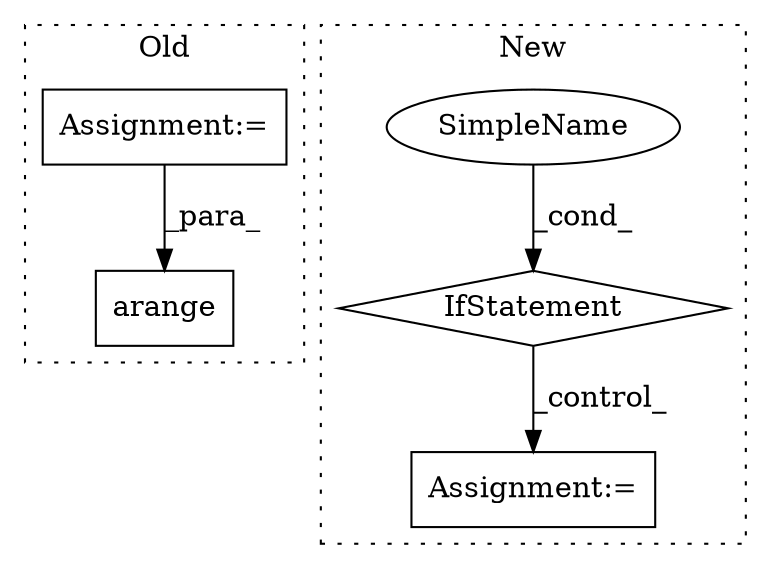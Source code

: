 digraph G {
subgraph cluster0 {
1 [label="arange" a="32" s="1060,1079" l="7,1" shape="box"];
3 [label="Assignment:=" a="7" s="614" l="1" shape="box"];
label = "Old";
style="dotted";
}
subgraph cluster1 {
2 [label="IfStatement" a="25" s="904,921" l="10,2" shape="diamond"];
4 [label="Assignment:=" a="7" s="944" l="2" shape="box"];
5 [label="SimpleName" a="42" s="" l="" shape="ellipse"];
label = "New";
style="dotted";
}
2 -> 4 [label="_control_"];
3 -> 1 [label="_para_"];
5 -> 2 [label="_cond_"];
}